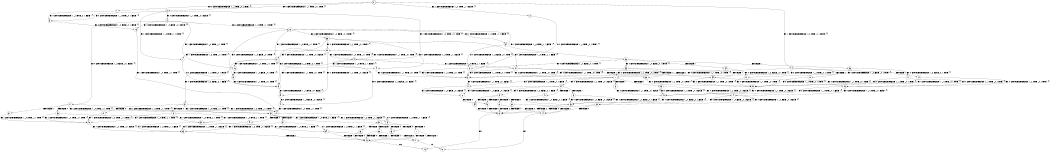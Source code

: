 digraph BCG {
size = "7, 10.5";
center = TRUE;
node [shape = circle];
0 [peripheries = 2];
0 -> 1 [label = "EX !0 !ATOMIC_EXCH_BRANCH (1, +1, TRUE, +0, 1, TRUE) !{}"];
0 -> 2 [label = "EX !1 !ATOMIC_EXCH_BRANCH (1, +0, TRUE, +1, 1, FALSE) !{}"];
0 -> 3 [label = "EX !0 !ATOMIC_EXCH_BRANCH (1, +1, TRUE, +0, 1, TRUE) !{}"];
0 -> 4 [label = "EX !1 !ATOMIC_EXCH_BRANCH (1, +0, TRUE, +1, 1, FALSE) !{}"];
1 -> 5 [label = "EX !0 !ATOMIC_EXCH_BRANCH (1, +1, TRUE, +0, 1, FALSE) !{}"];
2 -> 6 [label = "EX !0 !ATOMIC_EXCH_BRANCH (1, +1, TRUE, +0, 1, TRUE) !{}"];
3 -> 5 [label = "EX !0 !ATOMIC_EXCH_BRANCH (1, +1, TRUE, +0, 1, FALSE) !{}"];
3 -> 7 [label = "EX !1 !ATOMIC_EXCH_BRANCH (1, +0, TRUE, +1, 1, TRUE) !{}"];
3 -> 8 [label = "EX !0 !ATOMIC_EXCH_BRANCH (1, +1, TRUE, +0, 1, FALSE) !{}"];
3 -> 9 [label = "EX !1 !ATOMIC_EXCH_BRANCH (1, +0, TRUE, +1, 1, TRUE) !{}"];
4 -> 6 [label = "EX !0 !ATOMIC_EXCH_BRANCH (1, +1, TRUE, +0, 1, TRUE) !{}"];
4 -> 10 [label = "TERMINATE !1"];
4 -> 11 [label = "EX !0 !ATOMIC_EXCH_BRANCH (1, +1, TRUE, +0, 1, TRUE) !{}"];
4 -> 12 [label = "TERMINATE !1"];
5 -> 13 [label = "EX !0 !ATOMIC_EXCH_BRANCH (1, +0, FALSE, +0, 1, FALSE) !{}"];
6 -> 14 [label = "EX !0 !ATOMIC_EXCH_BRANCH (1, +1, TRUE, +0, 1, FALSE) !{}"];
7 -> 15 [label = "EX !0 !ATOMIC_EXCH_BRANCH (1, +1, TRUE, +0, 1, TRUE) !{}"];
8 -> 13 [label = "EX !0 !ATOMIC_EXCH_BRANCH (1, +0, FALSE, +0, 1, FALSE) !{}"];
8 -> 16 [label = "EX !1 !ATOMIC_EXCH_BRANCH (1, +0, TRUE, +1, 1, TRUE) !{}"];
8 -> 17 [label = "EX !0 !ATOMIC_EXCH_BRANCH (1, +0, FALSE, +0, 1, FALSE) !{}"];
8 -> 18 [label = "EX !1 !ATOMIC_EXCH_BRANCH (1, +0, TRUE, +1, 1, TRUE) !{}"];
9 -> 15 [label = "EX !0 !ATOMIC_EXCH_BRANCH (1, +1, TRUE, +0, 1, TRUE) !{}"];
9 -> 19 [label = "EX !1 !ATOMIC_EXCH_BRANCH (1, +0, TRUE, +1, 1, FALSE) !{}"];
9 -> 20 [label = "EX !0 !ATOMIC_EXCH_BRANCH (1, +1, TRUE, +0, 1, TRUE) !{}"];
9 -> 21 [label = "EX !1 !ATOMIC_EXCH_BRANCH (1, +0, TRUE, +1, 1, FALSE) !{}"];
10 -> 22 [label = "EX !0 !ATOMIC_EXCH_BRANCH (1, +1, TRUE, +0, 1, TRUE) !{}"];
11 -> 14 [label = "EX !0 !ATOMIC_EXCH_BRANCH (1, +1, TRUE, +0, 1, FALSE) !{}"];
11 -> 23 [label = "TERMINATE !1"];
11 -> 24 [label = "EX !0 !ATOMIC_EXCH_BRANCH (1, +1, TRUE, +0, 1, FALSE) !{}"];
11 -> 25 [label = "TERMINATE !1"];
12 -> 22 [label = "EX !0 !ATOMIC_EXCH_BRANCH (1, +1, TRUE, +0, 1, TRUE) !{}"];
12 -> 26 [label = "EX !0 !ATOMIC_EXCH_BRANCH (1, +1, TRUE, +0, 1, TRUE) !{}"];
13 -> 27 [label = "EX !1 !ATOMIC_EXCH_BRANCH (1, +0, TRUE, +1, 1, TRUE) !{}"];
14 -> 28 [label = "EX !0 !ATOMIC_EXCH_BRANCH (1, +0, FALSE, +0, 1, FALSE) !{}"];
15 -> 29 [label = "EX !0 !ATOMIC_EXCH_BRANCH (1, +1, TRUE, +0, 1, FALSE) !{}"];
16 -> 30 [label = "EX !0 !ATOMIC_EXCH_BRANCH (1, +0, FALSE, +0, 1, TRUE) !{}"];
17 -> 27 [label = "EX !1 !ATOMIC_EXCH_BRANCH (1, +0, TRUE, +1, 1, TRUE) !{}"];
17 -> 31 [label = "TERMINATE !0"];
17 -> 32 [label = "EX !1 !ATOMIC_EXCH_BRANCH (1, +0, TRUE, +1, 1, TRUE) !{}"];
17 -> 33 [label = "TERMINATE !0"];
18 -> 30 [label = "EX !0 !ATOMIC_EXCH_BRANCH (1, +0, FALSE, +0, 1, TRUE) !{}"];
18 -> 34 [label = "EX !1 !ATOMIC_EXCH_BRANCH (1, +0, TRUE, +1, 1, FALSE) !{}"];
18 -> 35 [label = "EX !0 !ATOMIC_EXCH_BRANCH (1, +0, FALSE, +0, 1, TRUE) !{}"];
18 -> 36 [label = "EX !1 !ATOMIC_EXCH_BRANCH (1, +0, TRUE, +1, 1, FALSE) !{}"];
19 -> 6 [label = "EX !0 !ATOMIC_EXCH_BRANCH (1, +1, TRUE, +0, 1, TRUE) !{}"];
20 -> 29 [label = "EX !0 !ATOMIC_EXCH_BRANCH (1, +1, TRUE, +0, 1, FALSE) !{}"];
20 -> 7 [label = "EX !1 !ATOMIC_EXCH_BRANCH (1, +0, TRUE, +1, 1, TRUE) !{}"];
20 -> 37 [label = "EX !0 !ATOMIC_EXCH_BRANCH (1, +1, TRUE, +0, 1, FALSE) !{}"];
20 -> 9 [label = "EX !1 !ATOMIC_EXCH_BRANCH (1, +0, TRUE, +1, 1, TRUE) !{}"];
21 -> 6 [label = "EX !0 !ATOMIC_EXCH_BRANCH (1, +1, TRUE, +0, 1, TRUE) !{}"];
21 -> 38 [label = "TERMINATE !1"];
21 -> 11 [label = "EX !0 !ATOMIC_EXCH_BRANCH (1, +1, TRUE, +0, 1, TRUE) !{}"];
21 -> 39 [label = "TERMINATE !1"];
22 -> 40 [label = "EX !0 !ATOMIC_EXCH_BRANCH (1, +1, TRUE, +0, 1, FALSE) !{}"];
23 -> 40 [label = "EX !0 !ATOMIC_EXCH_BRANCH (1, +1, TRUE, +0, 1, FALSE) !{}"];
24 -> 28 [label = "EX !0 !ATOMIC_EXCH_BRANCH (1, +0, FALSE, +0, 1, FALSE) !{}"];
24 -> 41 [label = "TERMINATE !1"];
24 -> 42 [label = "EX !0 !ATOMIC_EXCH_BRANCH (1, +0, FALSE, +0, 1, FALSE) !{}"];
24 -> 43 [label = "TERMINATE !1"];
25 -> 40 [label = "EX !0 !ATOMIC_EXCH_BRANCH (1, +1, TRUE, +0, 1, FALSE) !{}"];
25 -> 44 [label = "EX !0 !ATOMIC_EXCH_BRANCH (1, +1, TRUE, +0, 1, FALSE) !{}"];
26 -> 40 [label = "EX !0 !ATOMIC_EXCH_BRANCH (1, +1, TRUE, +0, 1, FALSE) !{}"];
26 -> 44 [label = "EX !0 !ATOMIC_EXCH_BRANCH (1, +1, TRUE, +0, 1, FALSE) !{}"];
27 -> 45 [label = "EX !1 !ATOMIC_EXCH_BRANCH (1, +0, TRUE, +1, 1, FALSE) !{}"];
28 -> 46 [label = "TERMINATE !0"];
29 -> 47 [label = "EX !0 !ATOMIC_EXCH_BRANCH (1, +0, FALSE, +0, 1, FALSE) !{}"];
30 -> 15 [label = "EX !0 !ATOMIC_EXCH_BRANCH (1, +1, TRUE, +0, 1, TRUE) !{}"];
31 -> 48 [label = "EX !1 !ATOMIC_EXCH_BRANCH (1, +0, TRUE, +1, 1, TRUE) !{}"];
32 -> 45 [label = "EX !1 !ATOMIC_EXCH_BRANCH (1, +0, TRUE, +1, 1, FALSE) !{}"];
32 -> 49 [label = "TERMINATE !0"];
32 -> 50 [label = "EX !1 !ATOMIC_EXCH_BRANCH (1, +0, TRUE, +1, 1, FALSE) !{}"];
32 -> 51 [label = "TERMINATE !0"];
33 -> 48 [label = "EX !1 !ATOMIC_EXCH_BRANCH (1, +0, TRUE, +1, 1, TRUE) !{}"];
33 -> 52 [label = "EX !1 !ATOMIC_EXCH_BRANCH (1, +0, TRUE, +1, 1, TRUE) !{}"];
34 -> 53 [label = "EX !0 !ATOMIC_EXCH_BRANCH (1, +0, FALSE, +0, 1, TRUE) !{}"];
35 -> 15 [label = "EX !0 !ATOMIC_EXCH_BRANCH (1, +1, TRUE, +0, 1, TRUE) !{}"];
35 -> 19 [label = "EX !1 !ATOMIC_EXCH_BRANCH (1, +0, TRUE, +1, 1, FALSE) !{}"];
35 -> 20 [label = "EX !0 !ATOMIC_EXCH_BRANCH (1, +1, TRUE, +0, 1, TRUE) !{}"];
35 -> 21 [label = "EX !1 !ATOMIC_EXCH_BRANCH (1, +0, TRUE, +1, 1, FALSE) !{}"];
36 -> 53 [label = "EX !0 !ATOMIC_EXCH_BRANCH (1, +0, FALSE, +0, 1, TRUE) !{}"];
36 -> 54 [label = "TERMINATE !1"];
36 -> 55 [label = "EX !0 !ATOMIC_EXCH_BRANCH (1, +0, FALSE, +0, 1, TRUE) !{}"];
36 -> 56 [label = "TERMINATE !1"];
37 -> 47 [label = "EX !0 !ATOMIC_EXCH_BRANCH (1, +0, FALSE, +0, 1, FALSE) !{}"];
37 -> 16 [label = "EX !1 !ATOMIC_EXCH_BRANCH (1, +0, TRUE, +1, 1, TRUE) !{}"];
37 -> 57 [label = "EX !0 !ATOMIC_EXCH_BRANCH (1, +0, FALSE, +0, 1, FALSE) !{}"];
37 -> 18 [label = "EX !1 !ATOMIC_EXCH_BRANCH (1, +0, TRUE, +1, 1, TRUE) !{}"];
38 -> 22 [label = "EX !0 !ATOMIC_EXCH_BRANCH (1, +1, TRUE, +0, 1, TRUE) !{}"];
39 -> 22 [label = "EX !0 !ATOMIC_EXCH_BRANCH (1, +1, TRUE, +0, 1, TRUE) !{}"];
39 -> 26 [label = "EX !0 !ATOMIC_EXCH_BRANCH (1, +1, TRUE, +0, 1, TRUE) !{}"];
40 -> 58 [label = "EX !0 !ATOMIC_EXCH_BRANCH (1, +0, FALSE, +0, 1, FALSE) !{}"];
41 -> 58 [label = "EX !0 !ATOMIC_EXCH_BRANCH (1, +0, FALSE, +0, 1, FALSE) !{}"];
42 -> 46 [label = "TERMINATE !0"];
42 -> 59 [label = "TERMINATE !1"];
42 -> 60 [label = "TERMINATE !0"];
42 -> 61 [label = "TERMINATE !1"];
43 -> 58 [label = "EX !0 !ATOMIC_EXCH_BRANCH (1, +0, FALSE, +0, 1, FALSE) !{}"];
43 -> 62 [label = "EX !0 !ATOMIC_EXCH_BRANCH (1, +0, FALSE, +0, 1, FALSE) !{}"];
44 -> 58 [label = "EX !0 !ATOMIC_EXCH_BRANCH (1, +0, FALSE, +0, 1, FALSE) !{}"];
44 -> 62 [label = "EX !0 !ATOMIC_EXCH_BRANCH (1, +0, FALSE, +0, 1, FALSE) !{}"];
45 -> 63 [label = "TERMINATE !0"];
46 -> 64 [label = "TERMINATE !1"];
47 -> 27 [label = "EX !1 !ATOMIC_EXCH_BRANCH (1, +0, TRUE, +1, 1, TRUE) !{}"];
48 -> 65 [label = "EX !1 !ATOMIC_EXCH_BRANCH (1, +0, TRUE, +1, 1, FALSE) !{}"];
49 -> 65 [label = "EX !1 !ATOMIC_EXCH_BRANCH (1, +0, TRUE, +1, 1, FALSE) !{}"];
50 -> 63 [label = "TERMINATE !0"];
50 -> 66 [label = "TERMINATE !1"];
50 -> 67 [label = "TERMINATE !0"];
50 -> 68 [label = "TERMINATE !1"];
51 -> 65 [label = "EX !1 !ATOMIC_EXCH_BRANCH (1, +0, TRUE, +1, 1, FALSE) !{}"];
51 -> 69 [label = "EX !1 !ATOMIC_EXCH_BRANCH (1, +0, TRUE, +1, 1, FALSE) !{}"];
52 -> 65 [label = "EX !1 !ATOMIC_EXCH_BRANCH (1, +0, TRUE, +1, 1, FALSE) !{}"];
52 -> 69 [label = "EX !1 !ATOMIC_EXCH_BRANCH (1, +0, TRUE, +1, 1, FALSE) !{}"];
53 -> 6 [label = "EX !0 !ATOMIC_EXCH_BRANCH (1, +1, TRUE, +0, 1, TRUE) !{}"];
54 -> 70 [label = "EX !0 !ATOMIC_EXCH_BRANCH (1, +0, FALSE, +0, 1, TRUE) !{}"];
55 -> 6 [label = "EX !0 !ATOMIC_EXCH_BRANCH (1, +1, TRUE, +0, 1, TRUE) !{}"];
55 -> 38 [label = "TERMINATE !1"];
55 -> 11 [label = "EX !0 !ATOMIC_EXCH_BRANCH (1, +1, TRUE, +0, 1, TRUE) !{}"];
55 -> 39 [label = "TERMINATE !1"];
56 -> 70 [label = "EX !0 !ATOMIC_EXCH_BRANCH (1, +0, FALSE, +0, 1, TRUE) !{}"];
56 -> 71 [label = "EX !0 !ATOMIC_EXCH_BRANCH (1, +0, FALSE, +0, 1, TRUE) !{}"];
57 -> 27 [label = "EX !1 !ATOMIC_EXCH_BRANCH (1, +0, TRUE, +1, 1, TRUE) !{}"];
57 -> 72 [label = "TERMINATE !0"];
57 -> 32 [label = "EX !1 !ATOMIC_EXCH_BRANCH (1, +0, TRUE, +1, 1, TRUE) !{}"];
57 -> 73 [label = "TERMINATE !0"];
58 -> 64 [label = "TERMINATE !0"];
59 -> 64 [label = "TERMINATE !0"];
60 -> 64 [label = "TERMINATE !1"];
60 -> 74 [label = "TERMINATE !1"];
61 -> 64 [label = "TERMINATE !0"];
61 -> 74 [label = "TERMINATE !0"];
62 -> 64 [label = "TERMINATE !0"];
62 -> 74 [label = "TERMINATE !0"];
63 -> 75 [label = "TERMINATE !1"];
64 -> 76 [label = "exit"];
65 -> 75 [label = "TERMINATE !1"];
66 -> 75 [label = "TERMINATE !0"];
67 -> 75 [label = "TERMINATE !1"];
67 -> 77 [label = "TERMINATE !1"];
68 -> 75 [label = "TERMINATE !0"];
68 -> 77 [label = "TERMINATE !0"];
69 -> 75 [label = "TERMINATE !1"];
69 -> 77 [label = "TERMINATE !1"];
70 -> 22 [label = "EX !0 !ATOMIC_EXCH_BRANCH (1, +1, TRUE, +0, 1, TRUE) !{}"];
71 -> 22 [label = "EX !0 !ATOMIC_EXCH_BRANCH (1, +1, TRUE, +0, 1, TRUE) !{}"];
71 -> 26 [label = "EX !0 !ATOMIC_EXCH_BRANCH (1, +1, TRUE, +0, 1, TRUE) !{}"];
72 -> 48 [label = "EX !1 !ATOMIC_EXCH_BRANCH (1, +0, TRUE, +1, 1, TRUE) !{}"];
73 -> 48 [label = "EX !1 !ATOMIC_EXCH_BRANCH (1, +0, TRUE, +1, 1, TRUE) !{}"];
73 -> 52 [label = "EX !1 !ATOMIC_EXCH_BRANCH (1, +0, TRUE, +1, 1, TRUE) !{}"];
74 -> 78 [label = "exit"];
75 -> 76 [label = "exit"];
77 -> 78 [label = "exit"];
}
